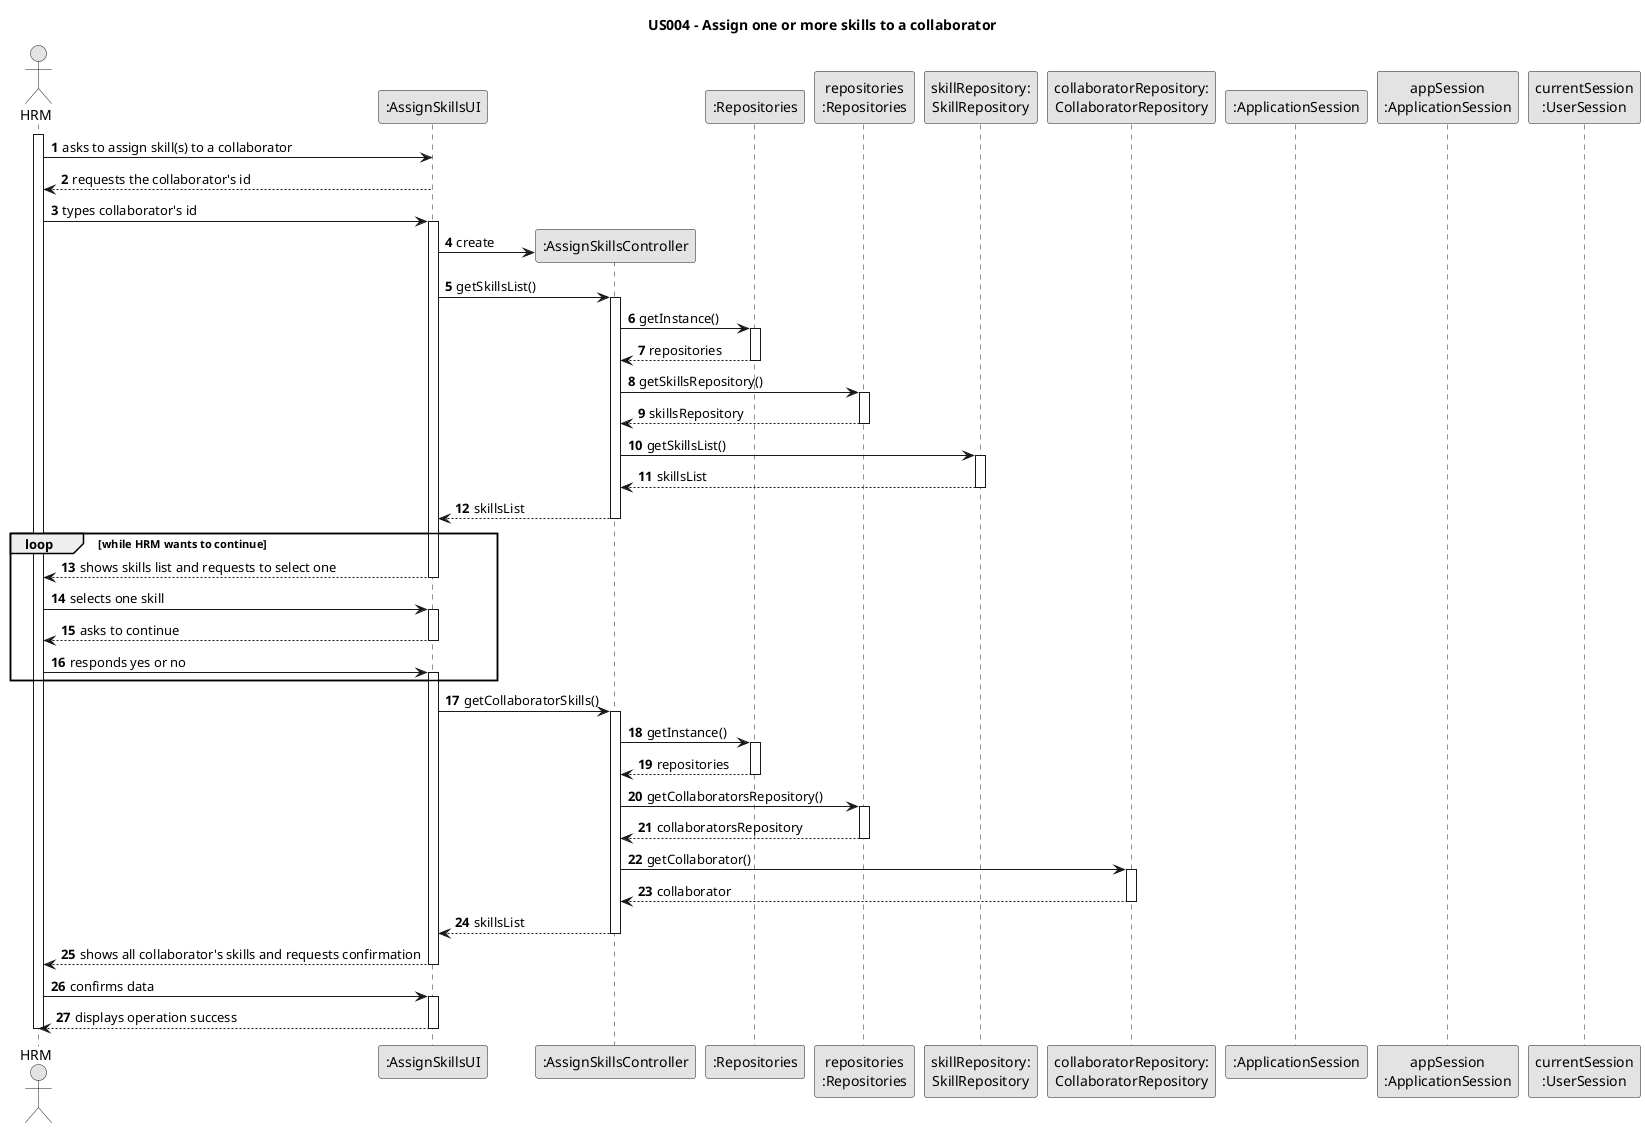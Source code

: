 @startuml
skinparam monochrome true
skinparam packageStyle rectangle
skinparam shadowing false

title US004 - Assign one or more skills to a collaborator

autonumber

actor "HRM" as Employee
participant ":AssignSkillsUI" as UI
participant ":AssignSkillsController" as CTRL
participant ":Repositories" as RepositorySingleton
participant "repositories\n:Repositories" as PLAT
participant "skillRepository:\nSkillRepository" as SkillRepository
participant "collaboratorRepository:\nCollaboratorRepository" as CollaboratorRepository
participant ":ApplicationSession" as _APP
participant "appSession\n:ApplicationSession" as APP
participant "currentSession\n:UserSession" as SESSAO

activate Employee

    Employee -> UI : asks to assign skill(s) to a collaborator
    UI --> Employee : requests the collaborator's id
    Employee -> UI : types collaborator's id
    activate UI

        UI -> CTRL** : create
        UI -> CTRL : getSkillsList()
        activate CTRL

            CTRL -> RepositorySingleton : getInstance()
            activate RepositorySingleton

            RepositorySingleton --> CTRL: repositories
            deactivate RepositorySingleton

            CTRL -> PLAT : getSkillsRepository()
            activate PLAT

            PLAT --> CTRL: skillsRepository
            deactivate PLAT

            CTRL -> SkillRepository : getSkillsList()
            activate SkillRepository

            SkillRepository --> CTRL : skillsList
            deactivate SkillRepository

            CTRL --> UI : skillsList
        deactivate CTRL

    loop while HRM wants to continue
    UI --> Employee : shows skills list and requests to select one
    deactivate UI

    Employee -> UI : selects one skill
    activate UI

    UI --> Employee : asks to continue
    deactivate UI

    Employee -> UI : responds yes or no
    activate UI
    end
        UI -> CTRL : getCollaboratorSkills()
        activate CTRL

            CTRL -> RepositorySingleton : getInstance()
            activate RepositorySingleton

            RepositorySingleton --> CTRL: repositories
            deactivate RepositorySingleton

            CTRL -> PLAT : getCollaboratorsRepository()
            activate PLAT

            PLAT --> CTRL: collaboratorsRepository
            deactivate PLAT

            CTRL -> CollaboratorRepository : getCollaborator()
            activate CollaboratorRepository

            CollaboratorRepository --> CTRL : collaborator
            deactivate CollaboratorRepository

            CTRL --> UI : skillsList
    deactivate CTRL

    UI --> Employee : shows all collaborator's skills and requests confirmation


    deactivate UI

    Employee -> UI : confirms data
    activate UI

    UI --> Employee : displays operation success
    deactivate UI

deactivate Employee
@enduml